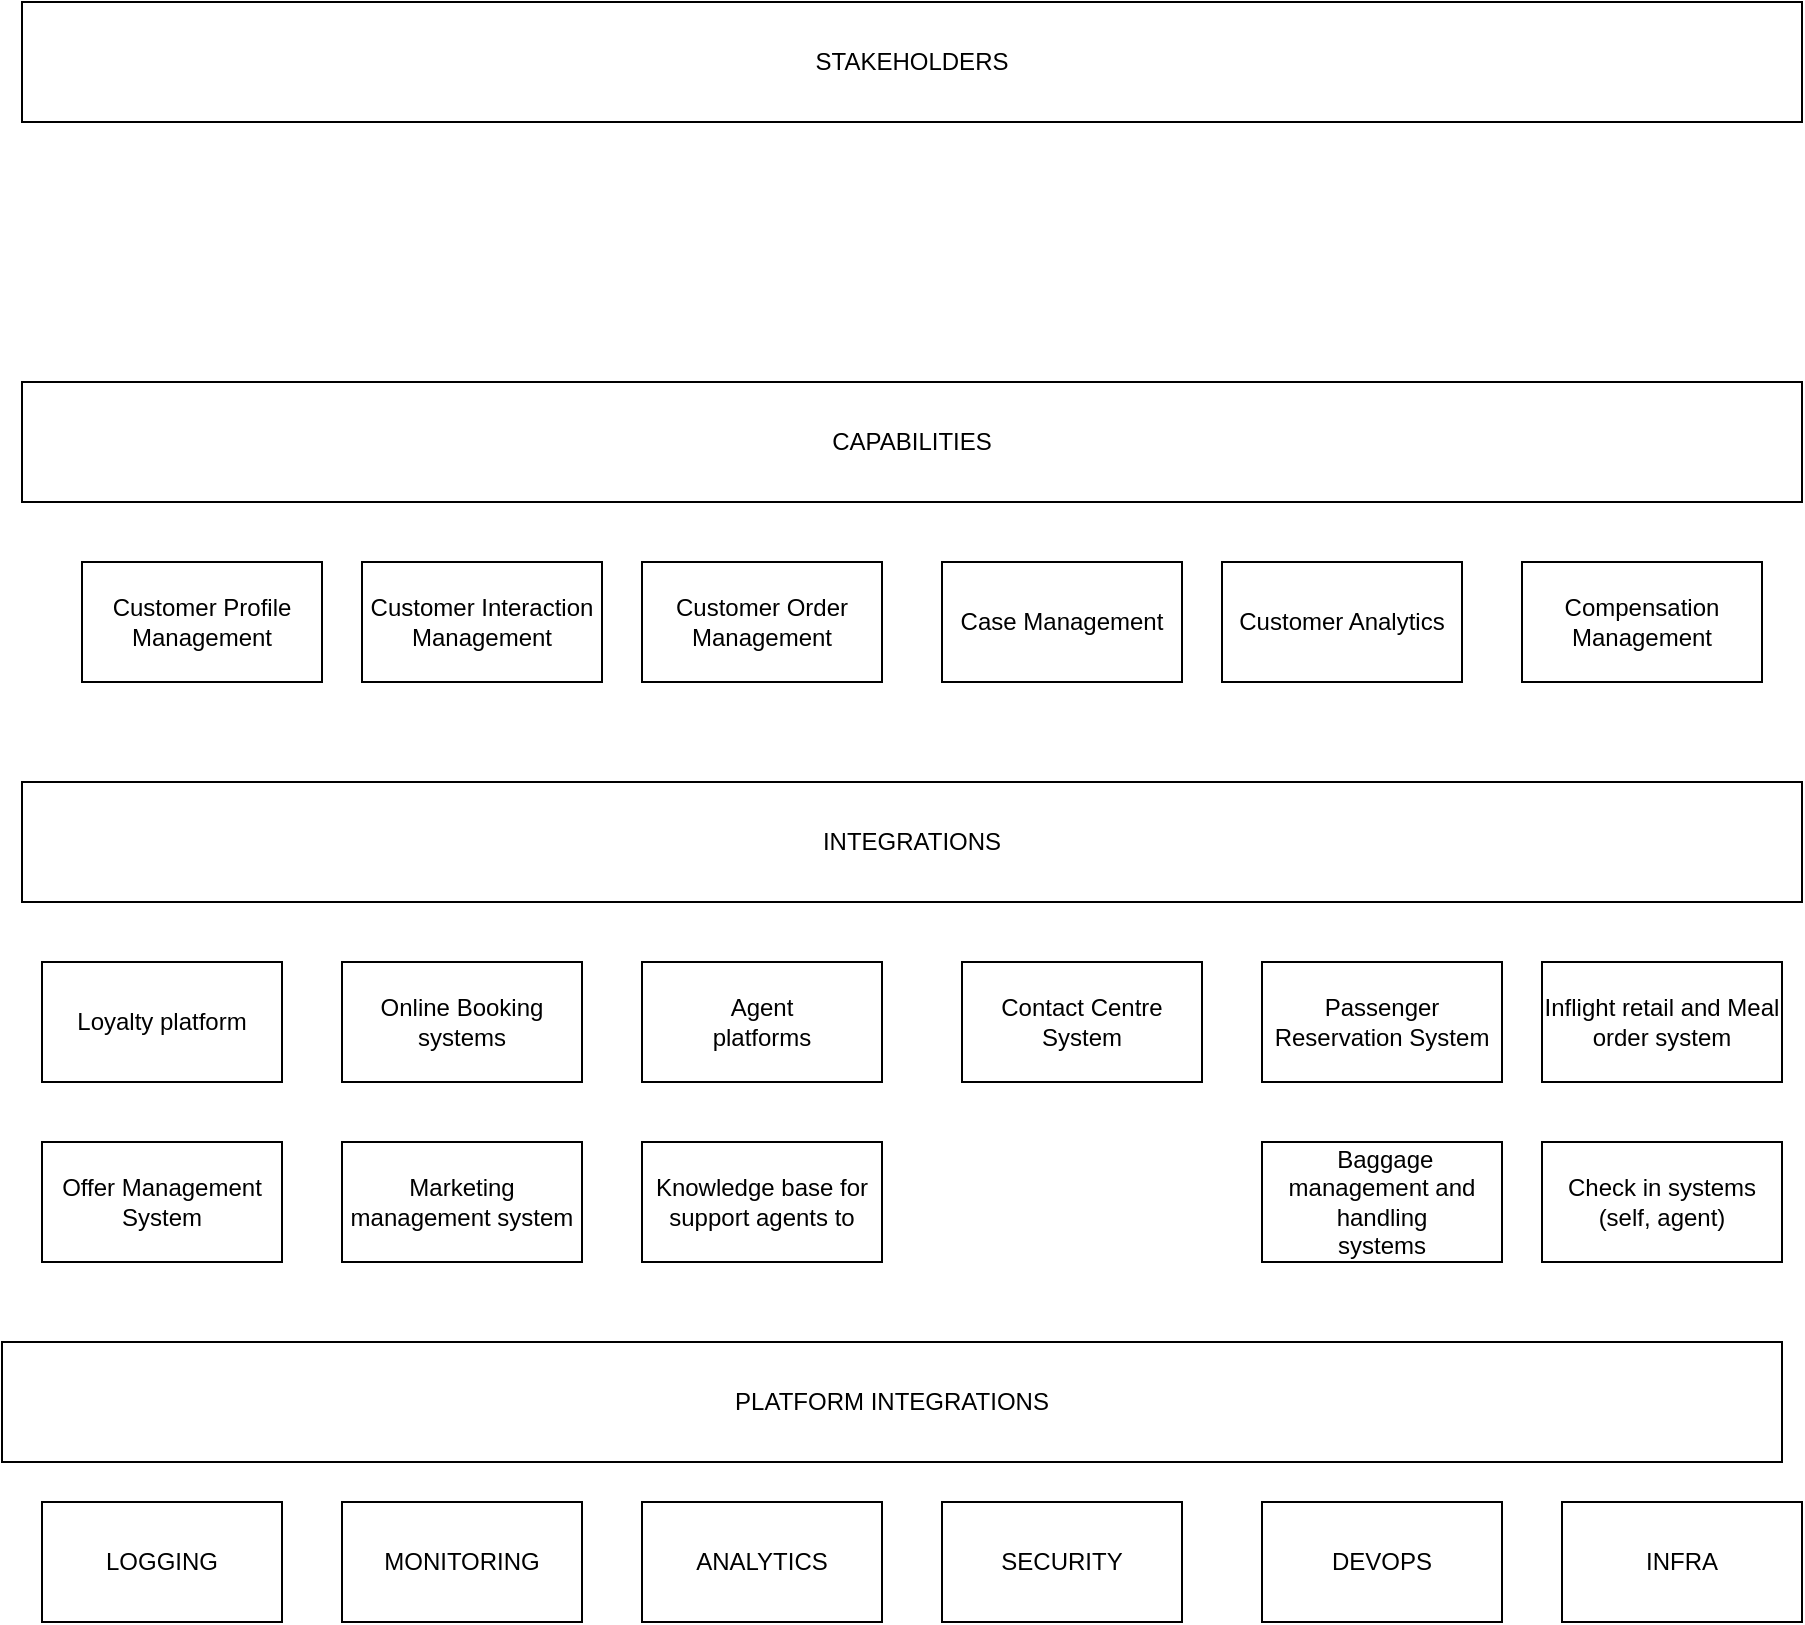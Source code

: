 <mxfile version="21.6.9" type="device">
  <diagram name="Page-1" id="8076jPT2a_HHzBsFqVdb">
    <mxGraphModel dx="1167" dy="573" grid="1" gridSize="10" guides="1" tooltips="1" connect="1" arrows="1" fold="1" page="1" pageScale="1" pageWidth="1800" pageHeight="1200" math="0" shadow="0">
      <root>
        <mxCell id="0" />
        <mxCell id="1" parent="0" />
        <mxCell id="J1BuU7hoJ589MfNhXwNc-8" value="Loyalty platform" style="rounded=0;whiteSpace=wrap;html=1;" parent="1" vertex="1">
          <mxGeometry x="640" y="630" width="120" height="60" as="geometry" />
        </mxCell>
        <mxCell id="J1BuU7hoJ589MfNhXwNc-9" value="Online Booking systems" style="rounded=0;whiteSpace=wrap;html=1;" parent="1" vertex="1">
          <mxGeometry x="790" y="630" width="120" height="60" as="geometry" />
        </mxCell>
        <mxCell id="J1BuU7hoJ589MfNhXwNc-10" value="&lt;div&gt;&lt;span style=&quot;background-color: initial;&quot;&gt;Agent&lt;/span&gt;&lt;br&gt;&lt;/div&gt;&lt;div&gt;platforms&lt;/div&gt;" style="rounded=0;whiteSpace=wrap;html=1;" parent="1" vertex="1">
          <mxGeometry x="940" y="630" width="120" height="60" as="geometry" />
        </mxCell>
        <mxCell id="J1BuU7hoJ589MfNhXwNc-11" value="Contact Centre System" style="rounded=0;whiteSpace=wrap;html=1;" parent="1" vertex="1">
          <mxGeometry x="1100" y="630" width="120" height="60" as="geometry" />
        </mxCell>
        <mxCell id="J1BuU7hoJ589MfNhXwNc-12" value="Passenger Reservation System" style="rounded=0;whiteSpace=wrap;html=1;" parent="1" vertex="1">
          <mxGeometry x="1250" y="630" width="120" height="60" as="geometry" />
        </mxCell>
        <mxCell id="J1BuU7hoJ589MfNhXwNc-13" value="Inflight retail and Meal order system" style="rounded=0;whiteSpace=wrap;html=1;" parent="1" vertex="1">
          <mxGeometry x="1390" y="630" width="120" height="60" as="geometry" />
        </mxCell>
        <mxCell id="J1BuU7hoJ589MfNhXwNc-14" value="Offer Management System" style="rounded=0;whiteSpace=wrap;html=1;" parent="1" vertex="1">
          <mxGeometry x="640" y="720" width="120" height="60" as="geometry" />
        </mxCell>
        <mxCell id="J1BuU7hoJ589MfNhXwNc-15" value="Marketing management system" style="rounded=0;whiteSpace=wrap;html=1;" parent="1" vertex="1">
          <mxGeometry x="790" y="720" width="120" height="60" as="geometry" />
        </mxCell>
        <mxCell id="J1BuU7hoJ589MfNhXwNc-16" value="Check in systems (self, agent)" style="rounded=0;whiteSpace=wrap;html=1;" parent="1" vertex="1">
          <mxGeometry x="1390" y="720" width="120" height="60" as="geometry" />
        </mxCell>
        <mxCell id="J1BuU7hoJ589MfNhXwNc-17" value="Knowledge base for support agents to" style="rounded=0;whiteSpace=wrap;html=1;" parent="1" vertex="1">
          <mxGeometry x="940" y="720" width="120" height="60" as="geometry" />
        </mxCell>
        <mxCell id="J1BuU7hoJ589MfNhXwNc-18" value="&lt;div&gt;&amp;nbsp;Baggage management and handling&lt;/div&gt;&lt;div&gt;systems&lt;/div&gt;" style="rounded=0;whiteSpace=wrap;html=1;" parent="1" vertex="1">
          <mxGeometry x="1250" y="720" width="120" height="60" as="geometry" />
        </mxCell>
        <mxCell id="J1BuU7hoJ589MfNhXwNc-19" value="Compensation Management" style="rounded=0;whiteSpace=wrap;html=1;" parent="1" vertex="1">
          <mxGeometry x="1380" y="430" width="120" height="60" as="geometry" />
        </mxCell>
        <mxCell id="J1BuU7hoJ589MfNhXwNc-20" value="Case Management" style="rounded=0;whiteSpace=wrap;html=1;" parent="1" vertex="1">
          <mxGeometry x="1090" y="430" width="120" height="60" as="geometry" />
        </mxCell>
        <mxCell id="J1BuU7hoJ589MfNhXwNc-21" value="Customer Analytics" style="rounded=0;whiteSpace=wrap;html=1;" parent="1" vertex="1">
          <mxGeometry x="1230" y="430" width="120" height="60" as="geometry" />
        </mxCell>
        <mxCell id="J1BuU7hoJ589MfNhXwNc-22" value="Customer Profile Management" style="rounded=0;whiteSpace=wrap;html=1;" parent="1" vertex="1">
          <mxGeometry x="660" y="430" width="120" height="60" as="geometry" />
        </mxCell>
        <mxCell id="J1BuU7hoJ589MfNhXwNc-23" value="Customer Interaction Management" style="rounded=0;whiteSpace=wrap;html=1;" parent="1" vertex="1">
          <mxGeometry x="800" y="430" width="120" height="60" as="geometry" />
        </mxCell>
        <mxCell id="J1BuU7hoJ589MfNhXwNc-24" value="Customer Order Management" style="rounded=0;whiteSpace=wrap;html=1;" parent="1" vertex="1">
          <mxGeometry x="940" y="430" width="120" height="60" as="geometry" />
        </mxCell>
        <mxCell id="J1BuU7hoJ589MfNhXwNc-25" value="INTEGRATIONS" style="rounded=0;whiteSpace=wrap;html=1;" parent="1" vertex="1">
          <mxGeometry x="630" y="540" width="890" height="60" as="geometry" />
        </mxCell>
        <mxCell id="J1BuU7hoJ589MfNhXwNc-26" value="CAPABILITIES" style="rounded=0;whiteSpace=wrap;html=1;" parent="1" vertex="1">
          <mxGeometry x="630" y="340" width="890" height="60" as="geometry" />
        </mxCell>
        <mxCell id="J1BuU7hoJ589MfNhXwNc-27" value="STAKEHOLDERS" style="rounded=0;whiteSpace=wrap;html=1;" parent="1" vertex="1">
          <mxGeometry x="630" y="150" width="890" height="60" as="geometry" />
        </mxCell>
        <mxCell id="J1BuU7hoJ589MfNhXwNc-28" value="PLATFORM INTEGRATIONS" style="rounded=0;whiteSpace=wrap;html=1;" parent="1" vertex="1">
          <mxGeometry x="620" y="820" width="890" height="60" as="geometry" />
        </mxCell>
        <mxCell id="J1BuU7hoJ589MfNhXwNc-29" value="LOGGING" style="rounded=0;whiteSpace=wrap;html=1;" parent="1" vertex="1">
          <mxGeometry x="640" y="900" width="120" height="60" as="geometry" />
        </mxCell>
        <mxCell id="J1BuU7hoJ589MfNhXwNc-30" value="MONITORING" style="rounded=0;whiteSpace=wrap;html=1;" parent="1" vertex="1">
          <mxGeometry x="790" y="900" width="120" height="60" as="geometry" />
        </mxCell>
        <mxCell id="J1BuU7hoJ589MfNhXwNc-31" value="ANALYTICS" style="rounded=0;whiteSpace=wrap;html=1;" parent="1" vertex="1">
          <mxGeometry x="940" y="900" width="120" height="60" as="geometry" />
        </mxCell>
        <mxCell id="J1BuU7hoJ589MfNhXwNc-32" value="SECURITY" style="rounded=0;whiteSpace=wrap;html=1;" parent="1" vertex="1">
          <mxGeometry x="1090" y="900" width="120" height="60" as="geometry" />
        </mxCell>
        <mxCell id="J1BuU7hoJ589MfNhXwNc-33" value="DEVOPS" style="rounded=0;whiteSpace=wrap;html=1;" parent="1" vertex="1">
          <mxGeometry x="1250" y="900" width="120" height="60" as="geometry" />
        </mxCell>
        <mxCell id="J1BuU7hoJ589MfNhXwNc-34" value="INFRA" style="rounded=0;whiteSpace=wrap;html=1;" parent="1" vertex="1">
          <mxGeometry x="1400" y="900" width="120" height="60" as="geometry" />
        </mxCell>
      </root>
    </mxGraphModel>
  </diagram>
</mxfile>
